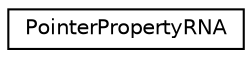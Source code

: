 digraph G
{
  edge [fontname="Helvetica",fontsize="10",labelfontname="Helvetica",labelfontsize="10"];
  node [fontname="Helvetica",fontsize="10",shape=record];
  rankdir=LR;
  Node1 [label="PointerPropertyRNA",height=0.2,width=0.4,color="black", fillcolor="white", style="filled",URL="$d3/d9e/structPointerPropertyRNA.html"];
}
